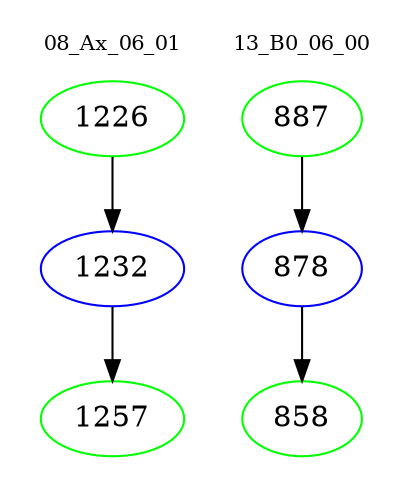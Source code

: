 digraph{
subgraph cluster_0 {
color = white
label = "08_Ax_06_01";
fontsize=10;
T0_1226 [label="1226", color="green"]
T0_1226 -> T0_1232 [color="black"]
T0_1232 [label="1232", color="blue"]
T0_1232 -> T0_1257 [color="black"]
T0_1257 [label="1257", color="green"]
}
subgraph cluster_1 {
color = white
label = "13_B0_06_00";
fontsize=10;
T1_887 [label="887", color="green"]
T1_887 -> T1_878 [color="black"]
T1_878 [label="878", color="blue"]
T1_878 -> T1_858 [color="black"]
T1_858 [label="858", color="green"]
}
}
